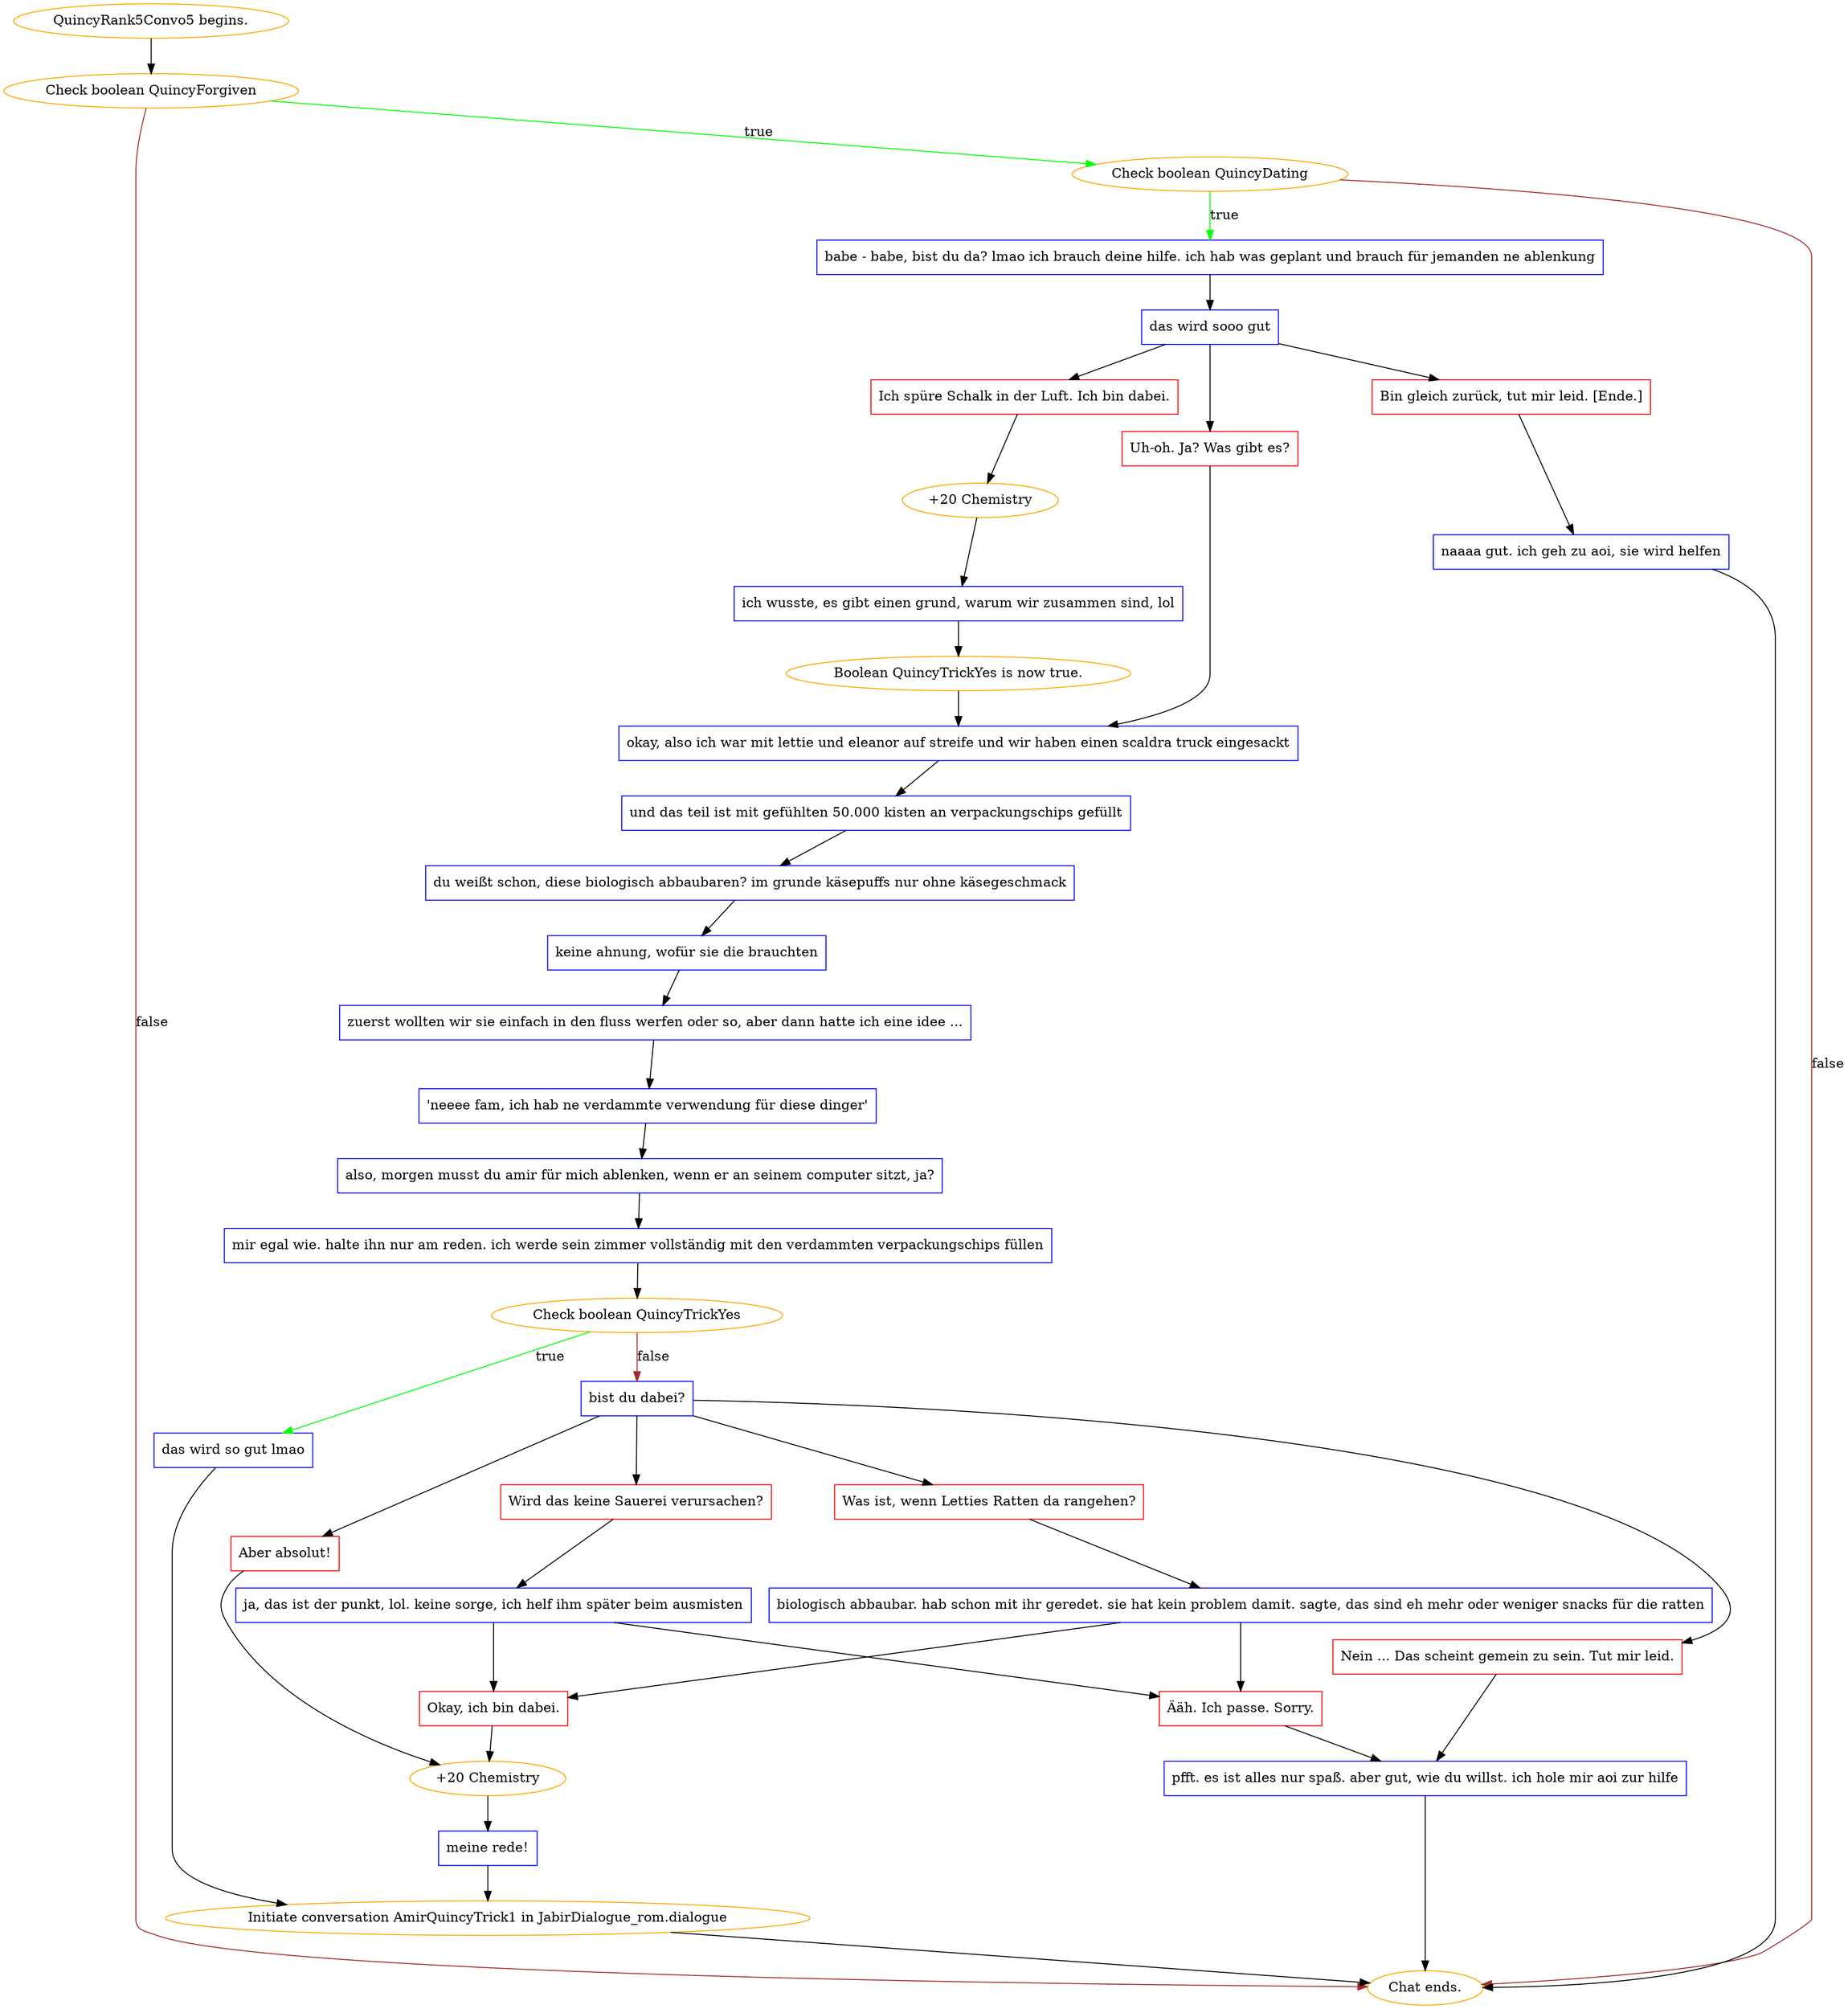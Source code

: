 digraph {
	"QuincyRank5Convo5 begins." [color=orange];
		"QuincyRank5Convo5 begins." -> j2406381004;
	j2406381004 [label="Check boolean QuincyForgiven",color=orange];
		j2406381004 -> j2463720372 [label=true,color=green];
		j2406381004 -> "Chat ends." [label=false,color=brown];
	j2463720372 [label="Check boolean QuincyDating",color=orange];
		j2463720372 -> j2854760577 [label=true,color=green];
		j2463720372 -> "Chat ends." [label=false,color=brown];
	"Chat ends." [color=orange];
	j2854760577 [label="babe - babe, bist du da? lmao ich brauch deine hilfe. ich hab was geplant und brauch für jemanden ne ablenkung",shape=box,color=blue];
		j2854760577 -> j2023345820;
	j2023345820 [label="das wird sooo gut",shape=box,color=blue];
		j2023345820 -> j1032537442;
		j2023345820 -> j4262847226;
		j2023345820 -> j4276971324;
	j1032537442 [label="Ich spüre Schalk in der Luft. Ich bin dabei.",shape=box,color=red];
		j1032537442 -> j3727939545;
	j4262847226 [label="Uh-oh. Ja? Was gibt es?",shape=box,color=red];
		j4262847226 -> j2920529677;
	j4276971324 [label="Bin gleich zurück, tut mir leid. [Ende.]",shape=box,color=red];
		j4276971324 -> j4021514938;
	j3727939545 [label="+20 Chemistry",color=orange];
		j3727939545 -> j1734030419;
	j2920529677 [label="okay, also ich war mit lettie und eleanor auf streife und wir haben einen scaldra truck eingesackt",shape=box,color=blue];
		j2920529677 -> j1021154400;
	j4021514938 [label="naaaa gut. ich geh zu aoi, sie wird helfen",shape=box,color=blue];
		j4021514938 -> "Chat ends.";
	j1734030419 [label="ich wusste, es gibt einen grund, warum wir zusammen sind, lol",shape=box,color=blue];
		j1734030419 -> j243970634;
	j1021154400 [label="und das teil ist mit gefühlten 50.000 kisten an verpackungschips gefüllt",shape=box,color=blue];
		j1021154400 -> j607102220;
	j243970634 [label="Boolean QuincyTrickYes is now true.",color=orange];
		j243970634 -> j2920529677;
	j607102220 [label="du weißt schon, diese biologisch abbaubaren? im grunde käsepuffs nur ohne käsegeschmack",shape=box,color=blue];
		j607102220 -> j332266545;
	j332266545 [label="keine ahnung, wofür sie die brauchten",shape=box,color=blue];
		j332266545 -> j822516783;
	j822516783 [label="zuerst wollten wir sie einfach in den fluss werfen oder so, aber dann hatte ich eine idee ...",shape=box,color=blue];
		j822516783 -> j4145544652;
	j4145544652 [label="'neeee fam, ich hab ne verdammte verwendung für diese dinger'",shape=box,color=blue];
		j4145544652 -> j4133921570;
	j4133921570 [label="also, morgen musst du amir für mich ablenken, wenn er an seinem computer sitzt, ja?",shape=box,color=blue];
		j4133921570 -> j2031015079;
	j2031015079 [label="mir egal wie. halte ihn nur am reden. ich werde sein zimmer vollständig mit den verdammten verpackungschips füllen",shape=box,color=blue];
		j2031015079 -> j1473036272;
	j1473036272 [label="Check boolean QuincyTrickYes",color=orange];
		j1473036272 -> j2245018937 [label=true,color=green];
		j1473036272 -> j2213200783 [label=false,color=brown];
	j2245018937 [label="das wird so gut lmao",shape=box,color=blue];
		j2245018937 -> "Initiate conversation AmirQuincyTrick1 in JabirDialogue_rom.dialogue";
	j2213200783 [label="bist du dabei?",shape=box,color=blue];
		j2213200783 -> j1510300233;
		j2213200783 -> j3596616599;
		j2213200783 -> j111673197;
		j2213200783 -> j1562054917;
	"Initiate conversation AmirQuincyTrick1 in JabirDialogue_rom.dialogue" [label="Initiate conversation AmirQuincyTrick1 in JabirDialogue_rom.dialogue",color=orange];
		"Initiate conversation AmirQuincyTrick1 in JabirDialogue_rom.dialogue" -> "Chat ends.";
	j1510300233 [label="Aber absolut!",shape=box,color=red];
		j1510300233 -> j1261104304;
	j3596616599 [label="Wird das keine Sauerei verursachen?",shape=box,color=red];
		j3596616599 -> j2810678824;
	j111673197 [label="Was ist, wenn Letties Ratten da rangehen?",shape=box,color=red];
		j111673197 -> j497648558;
	j1562054917 [label="Nein ... Das scheint gemein zu sein. Tut mir leid.",shape=box,color=red];
		j1562054917 -> j1676269259;
	j1261104304 [label="+20 Chemistry",color=orange];
		j1261104304 -> j523438838;
	j2810678824 [label="ja, das ist der punkt, lol. keine sorge, ich helf ihm später beim ausmisten",shape=box,color=blue];
		j2810678824 -> j1449923828;
		j2810678824 -> j725940564;
	j497648558 [label="biologisch abbaubar. hab schon mit ihr geredet. sie hat kein problem damit. sagte, das sind eh mehr oder weniger snacks für die ratten",shape=box,color=blue];
		j497648558 -> j1449923828;
		j497648558 -> j725940564;
	j1676269259 [label="pfft. es ist alles nur spaß. aber gut, wie du willst. ich hole mir aoi zur hilfe",shape=box,color=blue];
		j1676269259 -> "Chat ends.";
	j523438838 [label="meine rede!",shape=box,color=blue];
		j523438838 -> "Initiate conversation AmirQuincyTrick1 in JabirDialogue_rom.dialogue";
	j1449923828 [label="Okay, ich bin dabei.",shape=box,color=red];
		j1449923828 -> j1261104304;
	j725940564 [label="Ääh. Ich passe. Sorry.",shape=box,color=red];
		j725940564 -> j1676269259;
}